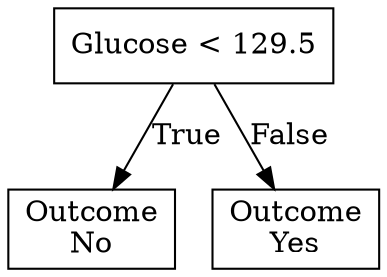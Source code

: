 digraph {
	node [shape=box]
	0 [label="Glucose < 129.5"]
	1 [label="Outcome
No"]
	0 -> 1 [label=True]
	2 [label="Outcome
Yes"]
	0 -> 2 [label=False]
}

